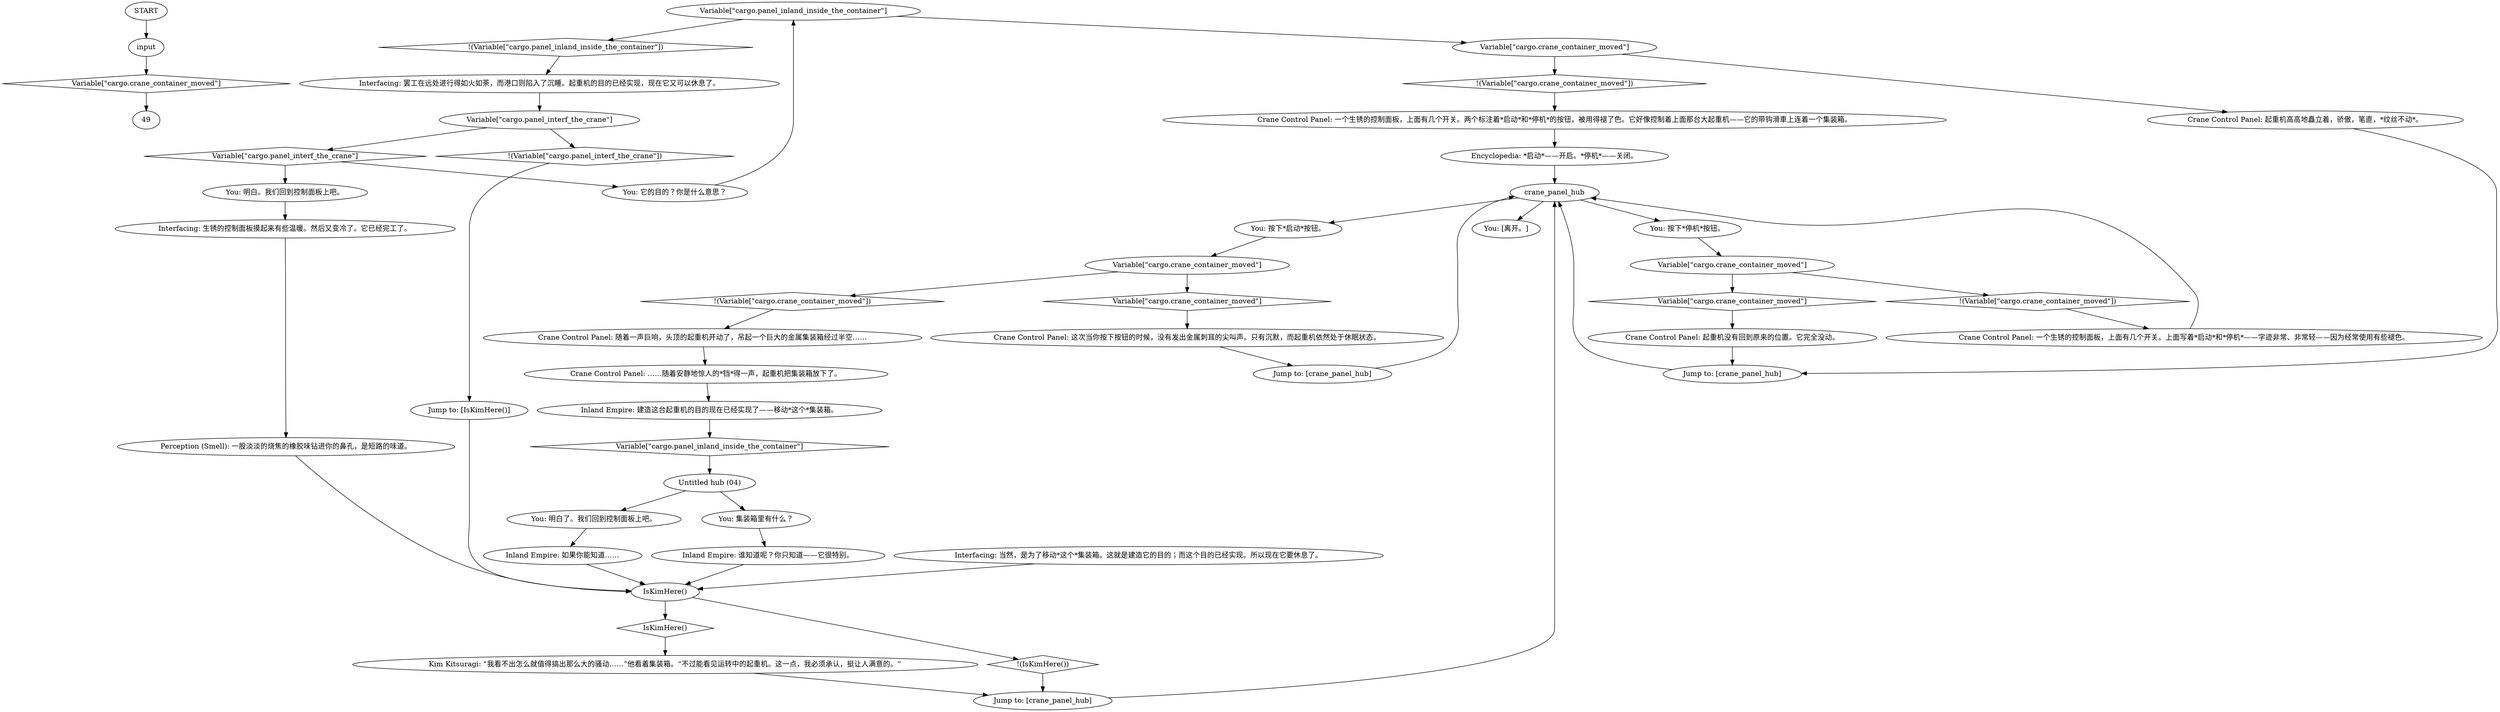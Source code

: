 # CONTAINERYARD / PANEL
# very likely we need this panel to make mega-rich-light-bendy-guy container move.
# ==================================================
digraph G {
	  0 [label="START"];
	  1 [label="input"];
	  2 [label="You: [离开。]"];
	  3 [label="Encyclopedia: *启动*——开启。*停机*——关闭。"];
	  4 [label="IsKimHere()"];
	  5 [label="IsKimHere()", shape=diamond];
	  6 [label="!(IsKimHere())", shape=diamond];
	  7 [label="Crane Control Panel: 这次当你按下按钮的时候，没有发出金属刺耳的尖叫声。只有沉默，而起重机依然处于休眠状态。"];
	  8 [label="Crane Control Panel: 起重机没有回到原来的位置。它完全没动。"];
	  9 [label="Crane Control Panel: 随着一声巨响，头顶的起重机开动了，吊起一个巨大的金属集装箱经过半空……"];
	  10 [label="You: 明白。我们回到控制面板上吧。"];
	  11 [label="Jump to: [crane_panel_hub]"];
	  12 [label="Perception (Smell): 一股淡淡的烧焦的橡胶味钻进你的鼻孔，是短路的味道。"];
	  13 [label="Variable[\"cargo.crane_container_moved\"]"];
	  14 [label="Variable[\"cargo.crane_container_moved\"]", shape=diamond];
	  15 [label="!(Variable[\"cargo.crane_container_moved\"])", shape=diamond];
	  16 [label="Inland Empire: 建造这台起重机的目的现在已经实现了——移动*这个*集装箱。"];
	  17 [label="Jump to: [IsKimHere()]"];
	  18 [label="You: 按下*停机*按钮。"];
	  19 [label="Variable[\"cargo.crane_container_moved\"]"];
	  20 [label="Variable[\"cargo.crane_container_moved\"]", shape=diamond];
	  21 [label="!(Variable[\"cargo.crane_container_moved\"])", shape=diamond];
	  22 [label="You: 明白了。我们回到控制面板上吧。"];
	  23 [label="Kim Kitsuragi: “我看不出怎么就值得搞出那么大的骚动……”他看着集装箱。“不过能看见运转中的起重机。这一点，我必须承认，挺让人满意的。”"];
	  24 [label="Jump to: [crane_panel_hub]"];
	  25 [label="Jump to: [crane_panel_hub]"];
	  26 [label="You: 它的目的？你是什么意思？"];
	  27 [label="Interfacing: 罢工在远处进行得如火如荼，而港口则陷入了沉睡。起重机的目的已经实现，现在它又可以休息了。"];
	  28 [label="Variable[\"cargo.panel_interf_the_crane\"]"];
	  29 [label="Variable[\"cargo.panel_interf_the_crane\"]", shape=diamond];
	  30 [label="!(Variable[\"cargo.panel_interf_the_crane\"])", shape=diamond];
	  31 [label="Inland Empire: 如果你能知道……"];
	  32 [label="You: 集装箱里有什么？"];
	  33 [label="You: 按下*启动*按钮。"];
	  34 [label="Inland Empire: 谁知道呢？你只知道——它很特别。"];
	  35 [label="Untitled hub (04)"];
	  36 [label="crane_panel_hub"];
	  37 [label="Crane Control Panel: 一个生锈的控制面板，上面有几个开关。两个标注着*启动*和*停机*的按钮，被用得褪了色。它好像控制着上面那台大起重机——它的带钩滑車上连着一个集装箱。"];
	  38 [label="Crane Control Panel: ……随着安静地惊人的*铛*得一声，起重机把集装箱放下了。"];
	  39 [label="Interfacing: 生锈的控制面板摸起来有些温暖。然后又变冷了。它已经完工了。"];
	  40 [label="Interfacing: 当然，是为了移动*这个*集装箱。这就是建造它的目的；而这个目的已经实现。所以现在它要休息了。"];
	  41 [label="Variable[\"cargo.panel_inland_inside_the_container\"]"];
	  42 [label="Variable[\"cargo.panel_inland_inside_the_container\"]", shape=diamond];
	  43 [label="!(Variable[\"cargo.panel_inland_inside_the_container\"])", shape=diamond];
	  44 [label="Variable[\"cargo.crane_container_moved\"]"];
	  45 [label="Variable[\"cargo.crane_container_moved\"]", shape=diamond];
	  46 [label="!(Variable[\"cargo.crane_container_moved\"])", shape=diamond];
	  47 [label="Crane Control Panel: 起重机高高地矗立着，骄傲，笔直，*纹丝不动*。"];
	  48 [label="Crane Control Panel: 一个生锈的控制面板，上面有几个开关。上面写着*启动*和*停机*——字迹非常、非常轻——因为经常使用有些褪色。"];
	  0 -> 1
	  1 -> 45
	  3 -> 36
	  4 -> 5
	  4 -> 6
	  5 -> 23
	  6 -> 11
	  7 -> 25
	  8 -> 24
	  9 -> 38
	  10 -> 39
	  11 -> 36
	  12 -> 4
	  13 -> 14
	  13 -> 15
	  14 -> 8
	  15 -> 48
	  16 -> 42
	  17 -> 4
	  18 -> 13
	  19 -> 20
	  19 -> 21
	  20 -> 7
	  21 -> 9
	  22 -> 31
	  23 -> 11
	  24 -> 36
	  25 -> 36
	  26 -> 41
	  27 -> 28
	  28 -> 29
	  28 -> 30
	  29 -> 26
	  29 -> 10
	  30 -> 17
	  31 -> 4
	  32 -> 34
	  33 -> 19
	  34 -> 4
	  35 -> 32
	  35 -> 22
	  36 -> 33
	  36 -> 18
	  36 -> 2
	  37 -> 3
	  38 -> 16
	  39 -> 12
	  40 -> 4
	  41 -> 43
	  41 -> 44
	  42 -> 35
	  43 -> 27
	  44 -> 46
	  44 -> 47
	  45 -> 49
	  46 -> 37
	  47 -> 24
	  48 -> 36
}

